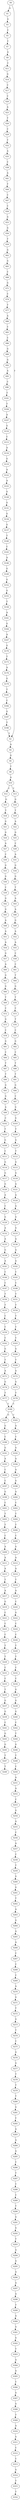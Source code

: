 strict digraph  {
	S0 -> S1 [ label = A ];
	S0 -> S2 [ label = T ];
	S1 -> S3 [ label = G ];
	S2 -> S4 [ label = A ];
	S3 -> S5 [ label = C ];
	S4 -> S6 [ label = G ];
	S5 -> S7 [ label = C ];
	S6 -> S8 [ label = T ];
	S7 -> S9 [ label = G ];
	S8 -> S10 [ label = A ];
	S9 -> S11 [ label = C ];
	S10 -> S12 [ label = C ];
	S10 -> S13 [ label = T ];
	S11 -> S14 [ label = G ];
	S12 -> S15 [ label = G ];
	S13 -> S16 [ label = G ];
	S14 -> S17 [ label = C ];
	S15 -> S18 [ label = T ];
	S16 -> S19 [ label = T ];
	S17 -> S20 [ label = C ];
	S18 -> S21 [ label = G ];
	S19 -> S22 [ label = A ];
	S20 -> S23 [ label = A ];
	S21 -> S24 [ label = G ];
	S22 -> S25 [ label = G ];
	S23 -> S26 [ label = T ];
	S24 -> S27 [ label = A ];
	S25 -> S28 [ label = C ];
	S26 -> S29 [ label = C ];
	S27 -> S30 [ label = C ];
	S28 -> S31 [ label = A ];
	S29 -> S32 [ label = T ];
	S30 -> S33 [ label = G ];
	S31 -> S34 [ label = G ];
	S32 -> S35 [ label = A ];
	S33 -> S36 [ label = G ];
	S34 -> S37 [ label = G ];
	S35 -> S38 [ label = C ];
	S36 -> S39 [ label = C ];
	S37 -> S40 [ label = T ];
	S38 -> S41 [ label = A ];
	S39 -> S42 [ label = G ];
	S40 -> S43 [ label = A ];
	S41 -> S44 [ label = T ];
	S42 -> S45 [ label = G ];
	S43 -> S46 [ label = A ];
	S44 -> S47 [ label = C ];
	S45 -> S48 [ label = A ];
	S46 -> S49 [ label = G ];
	S47 -> S50 [ label = C ];
	S48 -> S51 [ label = A ];
	S49 -> S52 [ label = A ];
	S50 -> S53 [ label = G ];
	S51 -> S54 [ label = A ];
	S52 -> S55 [ label = A ];
	S53 -> S56 [ label = G ];
	S54 -> S57 [ label = G ];
	S55 -> S58 [ label = C ];
	S56 -> S59 [ label = T ];
	S57 -> S60 [ label = A ];
	S58 -> S61 [ label = C ];
	S59 -> S62 [ label = G ];
	S60 -> S63 [ label = G ];
	S61 -> S64 [ label = T ];
	S62 -> S65 [ label = G ];
	S63 -> S66 [ label = G ];
	S64 -> S67 [ label = G ];
	S65 -> S68 [ label = C ];
	S66 -> S69 [ label = T ];
	S67 -> S70 [ label = T ];
	S68 -> S71 [ label = G ];
	S69 -> S72 [ label = C ];
	S70 -> S73 [ label = C ];
	S71 -> S74 [ label = C ];
	S72 -> S75 [ label = G ];
	S73 -> S76 [ label = T ];
	S74 -> S77 [ label = T ];
	S75 -> S78 [ label = C ];
	S76 -> S79 [ label = C ];
	S77 -> S80 [ label = A ];
	S78 -> S81 [ label = G ];
	S79 -> S82 [ label = G ];
	S80 -> S83 [ label = C ];
	S81 -> S84 [ label = C ];
	S82 -> S85 [ label = C ];
	S83 -> S86 [ label = C ];
	S84 -> S87 [ label = T ];
	S85 -> S88 [ label = T ];
	S86 -> S89 [ label = G ];
	S87 -> S90 [ label = T ];
	S88 -> S91 [ label = T ];
	S89 -> S92 [ label = G ];
	S90 -> S93 [ label = G ];
	S91 -> S94 [ label = G ];
	S92 -> S95 [ label = A ];
	S93 -> S96 [ label = G ];
	S94 -> S97 [ label = C ];
	S95 -> S98 [ label = C ];
	S96 -> S99 [ label = A ];
	S97 -> S100 [ label = G ];
	S98 -> S101 [ label = C ];
	S99 -> S102 [ label = C ];
	S100 -> S103 [ label = G ];
	S101 -> S104 [ label = T ];
	S102 -> S105 [ label = T ];
	S103 -> S106 [ label = T ];
	S104 -> S107 [ label = A ];
	S105 -> S108 [ label = G ];
	S106 -> S109 [ label = G ];
	S107 -> S110 [ label = G ];
	S108 -> S111 [ label = C ];
	S109 -> S112 [ label = T ];
	S110 -> S113 [ label = C ];
	S111 -> S114 [ label = G ];
	S112 -> S115 [ label = G ];
	S113 -> S116 [ label = A ];
	S114 -> S117 [ label = G ];
	S115 -> S118 [ label = G ];
	S116 -> S119 [ label = G ];
	S117 -> S120 [ label = G ];
	S118 -> S121 [ label = A ];
	S119 -> S122 [ label = A ];
	S120 -> S123 [ label = A ];
	S121 -> S124 [ label = A ];
	S122 -> S125 [ label = A ];
	S123 -> S126 [ label = C ];
	S124 -> S127 [ label = A ];
	S125 -> S128 [ label = G ];
	S126 -> S129 [ label = G ];
	S127 -> S130 [ label = G ];
	S128 -> S131 [ label = G ];
	S129 -> S132 [ label = A ];
	S130 -> S133 [ label = G ];
	S131 -> S134 [ label = G ];
	S132 -> S135 [ label = A ];
	S133 -> S136 [ label = A ];
	S134 -> S137 [ label = G ];
	S135 -> S138 [ label = G ];
	S136 -> S139 [ label = A ];
	S137 -> S140 [ label = T ];
	S138 -> S141 [ label = A ];
	S139 -> S142 [ label = A ];
	S140 -> S143 [ label = C ];
	S141 -> S144 [ label = C ];
	S142 -> S145 [ label = C ];
	S143 -> S146 [ label = A ];
	S144 -> S147 [ label = C ];
	S145 -> S148 [ label = C ];
	S146 -> S149 [ label = G ];
	S147 -> S150 [ label = T ];
	S148 -> S151 [ label = T ];
	S149 -> S152 [ label = G ];
	S150 -> S153 [ label = T ];
	S151 -> S154 [ label = T ];
	S152 -> S155 [ label = G ];
	S153 -> S156 [ label = C ];
	S154 -> S157 [ label = T ];
	S155 -> S158 [ label = T ];
	S156 -> S159 [ label = C ];
	S157 -> S160 [ label = C ];
	S158 -> S161 [ label = A ];
	S159 -> S162 [ label = C ];
	S160 -> S163 [ label = C ];
	S161 -> S164 [ label = G ];
	S162 -> S165 [ label = G ];
	S163 -> S166 [ label = G ];
	S164 -> S167 [ label = A ];
	S165 -> S168 [ label = T ];
	S166 -> S169 [ label = T ];
	S167 -> S170 [ label = G ];
	S168 -> S171 [ label = A ];
	S169 -> S172 [ label = A ];
	S170 -> S173 [ label = T ];
	S171 -> S174 [ label = G ];
	S172 -> S175 [ label = G ];
	S173 -> S176 [ label = A ];
	S174 -> S177 [ label = T ];
	S175 -> S178 [ label = T ];
	S176 -> S179 [ label = G ];
	S177 -> S180 [ label = C ];
	S178 -> S180 [ label = C ];
	S179 -> S181 [ label = T ];
	S180 -> S182 [ label = G ];
	S180 -> S183 [ label = C ];
	S181 -> S184 [ label = C ];
	S182 -> S185 [ label = G ];
	S183 -> S186 [ label = A ];
	S184 -> S187 [ label = G ];
	S185 -> S188 [ label = C ];
	S186 -> S189 [ label = C ];
	S187 -> S190 [ label = T ];
	S188 -> S191 [ label = G ];
	S189 -> S192 [ label = G ];
	S190 -> S2 [ label = T ];
	S191 -> S193 [ label = A ];
	S192 -> S194 [ label = A ];
	S193 -> S195 [ label = C ];
	S194 -> S196 [ label = A ];
	S195 -> S197 [ label = C ];
	S196 -> S198 [ label = G ];
	S197 -> S199 [ label = G ];
	S198 -> S200 [ label = A ];
	S199 -> S201 [ label = C ];
	S200 -> S202 [ label = C ];
	S201 -> S203 [ label = T ];
	S202 -> S204 [ label = T ];
	S203 -> S205 [ label = T ];
	S204 -> S206 [ label = T ];
	S205 -> S207 [ label = C ];
	S206 -> S208 [ label = C ];
	S207 -> S209 [ label = A ];
	S208 -> S210 [ label = G ];
	S209 -> S211 [ label = A ];
	S210 -> S212 [ label = A ];
	S211 -> S213 [ label = A ];
	S212 -> S214 [ label = A ];
	S213 -> S215 [ label = T ];
	S214 -> S216 [ label = T ];
	S215 -> S217 [ label = A ];
	S216 -> S218 [ label = A ];
	S217 -> S219 [ label = G ];
	S218 -> S220 [ label = C ];
	S219 -> S221 [ label = C ];
	S220 -> S222 [ label = G ];
	S221 -> S223 [ label = C ];
	S222 -> S224 [ label = C ];
	S223 -> S225 [ label = C ];
	S224 -> S226 [ label = C ];
	S225 -> S227 [ label = T ];
	S226 -> S228 [ label = T ];
	S227 -> S229 [ label = T ];
	S228 -> S230 [ label = T ];
	S229 -> S231 [ label = C ];
	S230 -> S232 [ label = C ];
	S231 -> S233 [ label = C ];
	S232 -> S234 [ label = C ];
	S233 -> S235 [ label = T ];
	S234 -> S236 [ label = G ];
	S235 -> S237 [ label = G ];
	S236 -> S238 [ label = G ];
	S237 -> S239 [ label = G ];
	S238 -> S240 [ label = G ];
	S239 -> S241 [ label = C ];
	S240 -> S242 [ label = C ];
	S241 -> S243 [ label = G ];
	S242 -> S244 [ label = T ];
	S243 -> S245 [ label = G ];
	S244 -> S246 [ label = G ];
	S245 -> S247 [ label = T ];
	S246 -> S248 [ label = T ];
	S247 -> S249 [ label = T ];
	S248 -> S250 [ label = C ];
	S250 -> S251 [ label = A ];
	S251 -> S252 [ label = A ];
	S252 -> S253 [ label = C ];
	S253 -> S254 [ label = G ];
	S254 -> S255 [ label = A ];
	S255 -> S256 [ label = C ];
	S256 -> S257 [ label = A ];
	S257 -> S258 [ label = C ];
	S258 -> S259 [ label = T ];
	S259 -> S260 [ label = G ];
	S260 -> S261 [ label = G ];
	S261 -> S262 [ label = T ];
	S262 -> S263 [ label = A ];
	S263 -> S264 [ label = G ];
	S264 -> S265 [ label = A ];
	S265 -> S266 [ label = A ];
	S266 -> S267 [ label = C ];
	S267 -> S268 [ label = C ];
	S268 -> S269 [ label = C ];
	S269 -> S270 [ label = A ];
	S270 -> S271 [ label = G ];
	S271 -> S272 [ label = T ];
	S272 -> S273 [ label = G ];
	S273 -> S274 [ label = T ];
	S274 -> S275 [ label = C ];
	S275 -> S276 [ label = G ];
	S276 -> S277 [ label = G ];
	S277 -> S278 [ label = T ];
	S278 -> S279 [ label = T ];
	S279 -> S280 [ label = T ];
	S280 -> S281 [ label = G ];
	S281 -> S282 [ label = C ];
	S282 -> S283 [ label = A ];
	S283 -> S284 [ label = A ];
	S284 -> S285 [ label = A ];
	S285 -> S286 [ label = C ];
	S286 -> S287 [ label = T ];
	S287 -> S288 [ label = C ];
	S288 -> S289 [ label = C ];
	S289 -> S290 [ label = T ];
	S290 -> S291 [ label = G ];
	S291 -> S292 [ label = G ];
	S292 -> S293 [ label = T ];
	S293 -> S294 [ label = A ];
	S294 -> S295 [ label = A ];
	S295 -> S296 [ label = A ];
	S296 -> S297 [ label = A ];
	S297 -> S298 [ label = A ];
	S298 -> S299 [ label = T ];
	S299 -> S300 [ label = A ];
	S300 -> S301 [ label = G ];
	S301 -> S302 [ label = G ];
	S302 -> S303 [ label = T ];
	S303 -> S304 [ label = A ];
	S304 -> S305 [ label = A ];
	S305 -> S306 [ label = C ];
	S306 -> S307 [ label = G ];
	S307 -> S308 [ label = G ];
	S308 -> S309 [ label = T ];
	S309 -> S310 [ label = A ];
	S310 -> S311 [ label = G ];
	S311 -> S312 [ label = C ];
	S312 -> S313 [ label = C ];
	S313 -> S314 [ label = G ];
	S314 -> S315 [ label = T ];
	S315 -> S316 [ label = T ];
}
